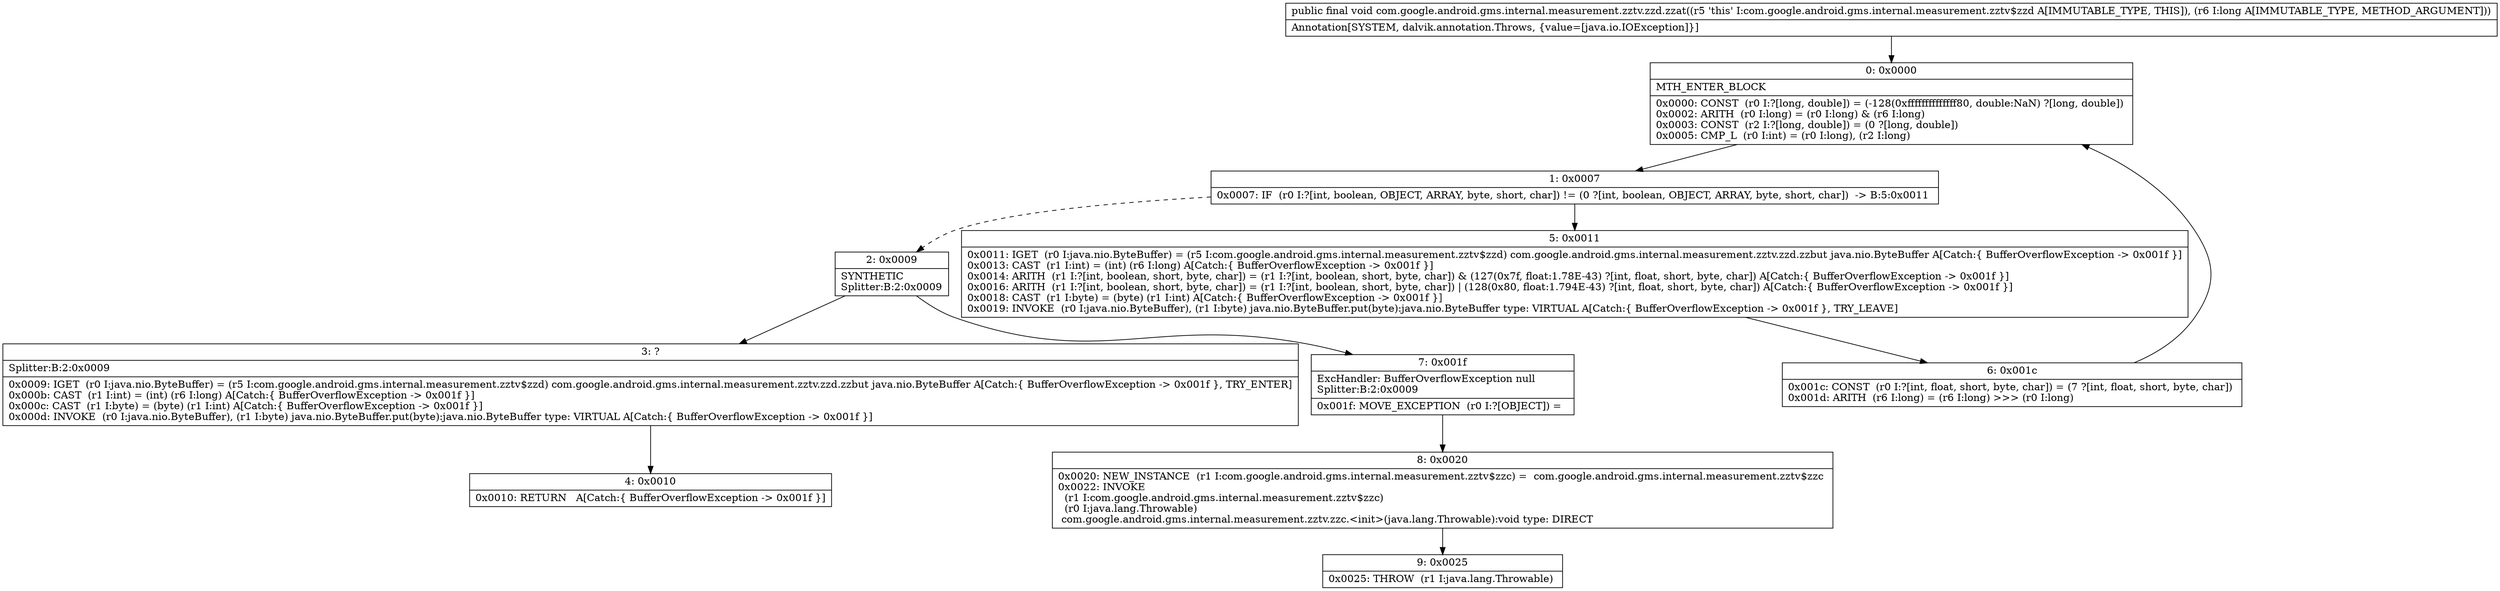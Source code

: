 digraph "CFG forcom.google.android.gms.internal.measurement.zztv.zzd.zzat(J)V" {
Node_0 [shape=record,label="{0\:\ 0x0000|MTH_ENTER_BLOCK\l|0x0000: CONST  (r0 I:?[long, double]) = (\-128(0xffffffffffffff80, double:NaN) ?[long, double]) \l0x0002: ARITH  (r0 I:long) = (r0 I:long) & (r6 I:long) \l0x0003: CONST  (r2 I:?[long, double]) = (0 ?[long, double]) \l0x0005: CMP_L  (r0 I:int) = (r0 I:long), (r2 I:long) \l}"];
Node_1 [shape=record,label="{1\:\ 0x0007|0x0007: IF  (r0 I:?[int, boolean, OBJECT, ARRAY, byte, short, char]) != (0 ?[int, boolean, OBJECT, ARRAY, byte, short, char])  \-\> B:5:0x0011 \l}"];
Node_2 [shape=record,label="{2\:\ 0x0009|SYNTHETIC\lSplitter:B:2:0x0009\l}"];
Node_3 [shape=record,label="{3\:\ ?|Splitter:B:2:0x0009\l|0x0009: IGET  (r0 I:java.nio.ByteBuffer) = (r5 I:com.google.android.gms.internal.measurement.zztv$zzd) com.google.android.gms.internal.measurement.zztv.zzd.zzbut java.nio.ByteBuffer A[Catch:\{ BufferOverflowException \-\> 0x001f \}, TRY_ENTER]\l0x000b: CAST  (r1 I:int) = (int) (r6 I:long) A[Catch:\{ BufferOverflowException \-\> 0x001f \}]\l0x000c: CAST  (r1 I:byte) = (byte) (r1 I:int) A[Catch:\{ BufferOverflowException \-\> 0x001f \}]\l0x000d: INVOKE  (r0 I:java.nio.ByteBuffer), (r1 I:byte) java.nio.ByteBuffer.put(byte):java.nio.ByteBuffer type: VIRTUAL A[Catch:\{ BufferOverflowException \-\> 0x001f \}]\l}"];
Node_4 [shape=record,label="{4\:\ 0x0010|0x0010: RETURN   A[Catch:\{ BufferOverflowException \-\> 0x001f \}]\l}"];
Node_5 [shape=record,label="{5\:\ 0x0011|0x0011: IGET  (r0 I:java.nio.ByteBuffer) = (r5 I:com.google.android.gms.internal.measurement.zztv$zzd) com.google.android.gms.internal.measurement.zztv.zzd.zzbut java.nio.ByteBuffer A[Catch:\{ BufferOverflowException \-\> 0x001f \}]\l0x0013: CAST  (r1 I:int) = (int) (r6 I:long) A[Catch:\{ BufferOverflowException \-\> 0x001f \}]\l0x0014: ARITH  (r1 I:?[int, boolean, short, byte, char]) = (r1 I:?[int, boolean, short, byte, char]) & (127(0x7f, float:1.78E\-43) ?[int, float, short, byte, char]) A[Catch:\{ BufferOverflowException \-\> 0x001f \}]\l0x0016: ARITH  (r1 I:?[int, boolean, short, byte, char]) = (r1 I:?[int, boolean, short, byte, char]) \| (128(0x80, float:1.794E\-43) ?[int, float, short, byte, char]) A[Catch:\{ BufferOverflowException \-\> 0x001f \}]\l0x0018: CAST  (r1 I:byte) = (byte) (r1 I:int) A[Catch:\{ BufferOverflowException \-\> 0x001f \}]\l0x0019: INVOKE  (r0 I:java.nio.ByteBuffer), (r1 I:byte) java.nio.ByteBuffer.put(byte):java.nio.ByteBuffer type: VIRTUAL A[Catch:\{ BufferOverflowException \-\> 0x001f \}, TRY_LEAVE]\l}"];
Node_6 [shape=record,label="{6\:\ 0x001c|0x001c: CONST  (r0 I:?[int, float, short, byte, char]) = (7 ?[int, float, short, byte, char]) \l0x001d: ARITH  (r6 I:long) = (r6 I:long) \>\>\> (r0 I:long) \l}"];
Node_7 [shape=record,label="{7\:\ 0x001f|ExcHandler: BufferOverflowException null\lSplitter:B:2:0x0009\l|0x001f: MOVE_EXCEPTION  (r0 I:?[OBJECT]) =  \l}"];
Node_8 [shape=record,label="{8\:\ 0x0020|0x0020: NEW_INSTANCE  (r1 I:com.google.android.gms.internal.measurement.zztv$zzc) =  com.google.android.gms.internal.measurement.zztv$zzc \l0x0022: INVOKE  \l  (r1 I:com.google.android.gms.internal.measurement.zztv$zzc)\l  (r0 I:java.lang.Throwable)\l com.google.android.gms.internal.measurement.zztv.zzc.\<init\>(java.lang.Throwable):void type: DIRECT \l}"];
Node_9 [shape=record,label="{9\:\ 0x0025|0x0025: THROW  (r1 I:java.lang.Throwable) \l}"];
MethodNode[shape=record,label="{public final void com.google.android.gms.internal.measurement.zztv.zzd.zzat((r5 'this' I:com.google.android.gms.internal.measurement.zztv$zzd A[IMMUTABLE_TYPE, THIS]), (r6 I:long A[IMMUTABLE_TYPE, METHOD_ARGUMENT]))  | Annotation[SYSTEM, dalvik.annotation.Throws, \{value=[java.io.IOException]\}]\l}"];
MethodNode -> Node_0;
Node_0 -> Node_1;
Node_1 -> Node_2[style=dashed];
Node_1 -> Node_5;
Node_2 -> Node_3;
Node_2 -> Node_7;
Node_3 -> Node_4;
Node_5 -> Node_6;
Node_6 -> Node_0;
Node_7 -> Node_8;
Node_8 -> Node_9;
}

